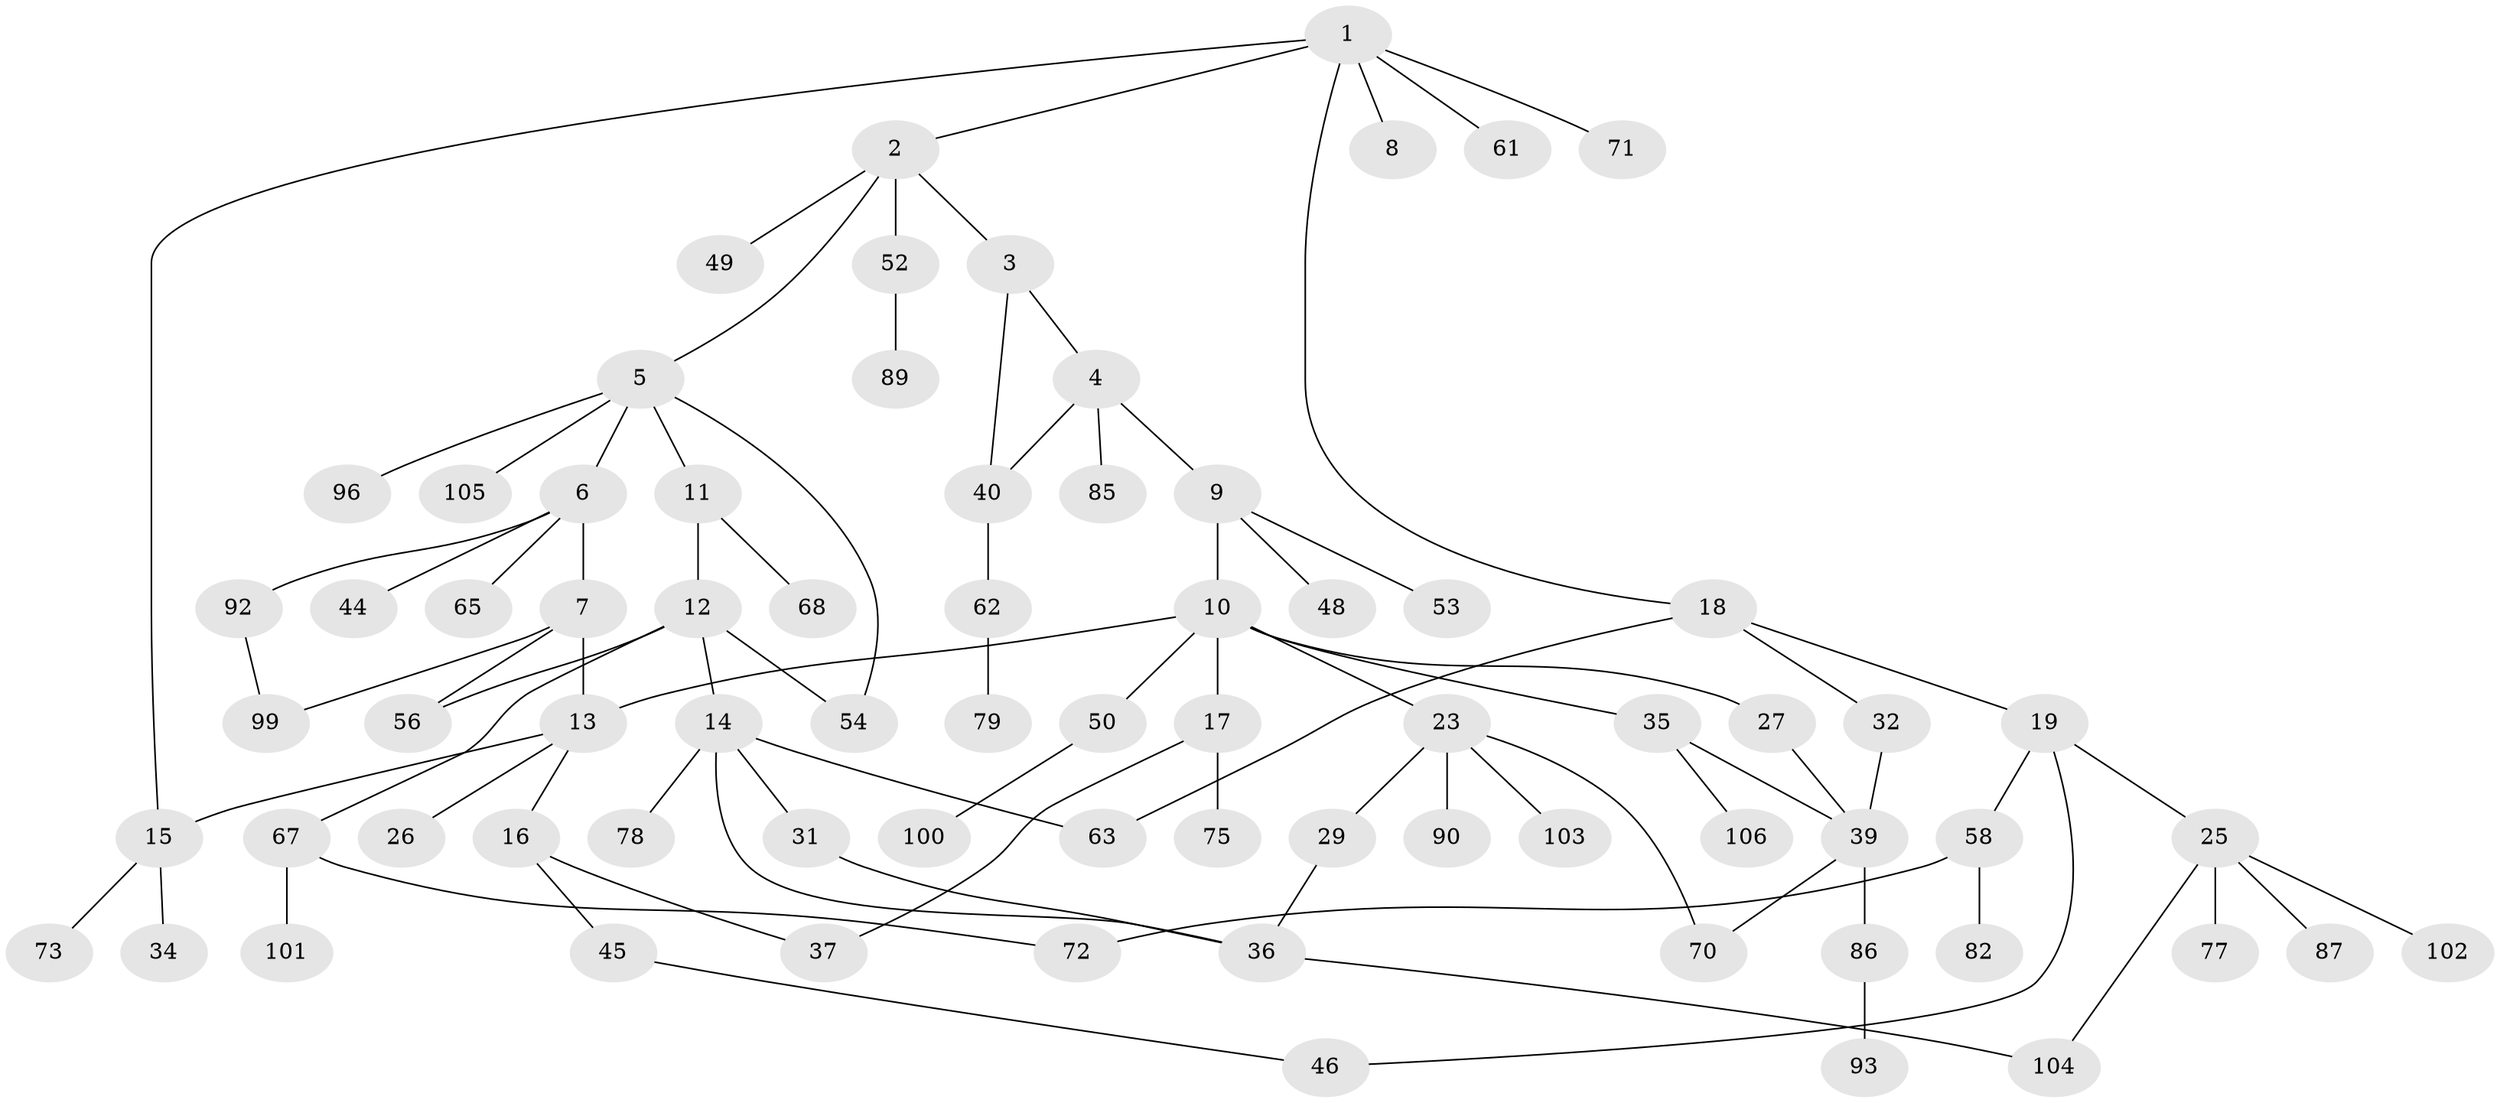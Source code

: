 // original degree distribution, {6: 0.03773584905660377, 5: 0.04716981132075472, 3: 0.1509433962264151, 1: 0.3584905660377358, 4: 0.10377358490566038, 7: 0.009433962264150943, 2: 0.29245283018867924}
// Generated by graph-tools (version 1.1) at 2025/10/02/27/25 16:10:55]
// undirected, 74 vertices, 89 edges
graph export_dot {
graph [start="1"]
  node [color=gray90,style=filled];
  1 [super="+33"];
  2 [super="+20"];
  3;
  4 [super="+66"];
  5 [super="+97"];
  6 [super="+83"];
  7 [super="+24"];
  8;
  9 [super="+22"];
  10 [super="+21"];
  11 [super="+43"];
  12 [super="+30"];
  13 [super="+91"];
  14 [super="+42"];
  15 [super="+41"];
  16;
  17 [super="+38"];
  18 [super="+51"];
  19;
  23 [super="+28"];
  25 [super="+64"];
  26;
  27;
  29 [super="+69"];
  31;
  32 [super="+59"];
  34 [super="+60"];
  35 [super="+80"];
  36 [super="+95"];
  37 [super="+57"];
  39 [super="+55"];
  40;
  44 [super="+76"];
  45 [super="+74"];
  46 [super="+47"];
  48;
  49;
  50 [super="+81"];
  52;
  53;
  54;
  56;
  58 [super="+88"];
  61 [super="+84"];
  62 [super="+98"];
  63;
  65;
  67 [super="+94"];
  68;
  70;
  71;
  72;
  73;
  75;
  77;
  78;
  79;
  82;
  85;
  86;
  87;
  89;
  90;
  92;
  93;
  96;
  99;
  100;
  101;
  102;
  103;
  104;
  105;
  106;
  1 -- 2;
  1 -- 8;
  1 -- 15;
  1 -- 18;
  1 -- 71;
  1 -- 61;
  2 -- 3;
  2 -- 5;
  2 -- 49;
  2 -- 52;
  3 -- 4;
  3 -- 40;
  4 -- 9;
  4 -- 40;
  4 -- 85;
  5 -- 6;
  5 -- 11;
  5 -- 96;
  5 -- 105;
  5 -- 54;
  6 -- 7;
  6 -- 44;
  6 -- 65;
  6 -- 92;
  7 -- 99;
  7 -- 56;
  7 -- 13;
  9 -- 10 [weight=2];
  9 -- 53;
  9 -- 48;
  10 -- 13;
  10 -- 17;
  10 -- 23;
  10 -- 35;
  10 -- 50;
  10 -- 27;
  11 -- 12;
  11 -- 68;
  12 -- 14;
  12 -- 67;
  12 -- 56;
  12 -- 54;
  13 -- 16;
  13 -- 26;
  13 -- 15;
  14 -- 31;
  14 -- 36;
  14 -- 63;
  14 -- 78;
  15 -- 34;
  15 -- 73;
  16 -- 37;
  16 -- 45;
  17 -- 75;
  17 -- 37;
  18 -- 19;
  18 -- 32;
  18 -- 63;
  19 -- 25;
  19 -- 46;
  19 -- 58;
  23 -- 29;
  23 -- 70;
  23 -- 90;
  23 -- 103;
  25 -- 77;
  25 -- 87;
  25 -- 102;
  25 -- 104;
  27 -- 39;
  29 -- 36;
  31 -- 36;
  32 -- 39;
  35 -- 106 [weight=2];
  35 -- 39;
  36 -- 104;
  39 -- 86;
  39 -- 70;
  40 -- 62 [weight=2];
  45 -- 46;
  50 -- 100;
  52 -- 89;
  58 -- 72;
  58 -- 82;
  62 -- 79;
  67 -- 101;
  67 -- 72;
  86 -- 93;
  92 -- 99;
}
